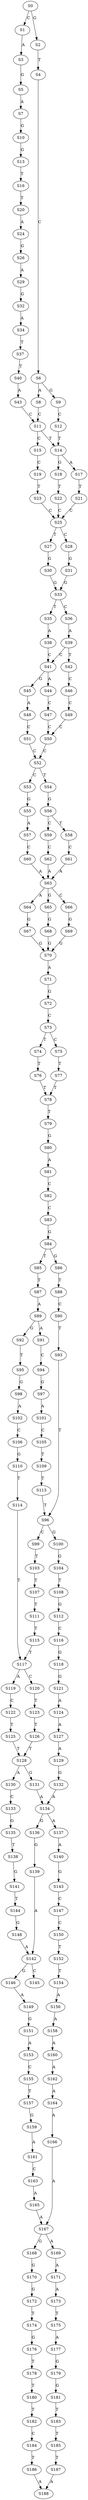 strict digraph  {
	S0 -> S1 [ label = C ];
	S0 -> S2 [ label = G ];
	S1 -> S3 [ label = A ];
	S2 -> S4 [ label = T ];
	S3 -> S5 [ label = G ];
	S4 -> S6 [ label = C ];
	S5 -> S7 [ label = A ];
	S6 -> S8 [ label = A ];
	S6 -> S9 [ label = G ];
	S7 -> S10 [ label = G ];
	S8 -> S11 [ label = C ];
	S9 -> S12 [ label = C ];
	S10 -> S13 [ label = G ];
	S11 -> S14 [ label = T ];
	S11 -> S15 [ label = C ];
	S12 -> S14 [ label = T ];
	S13 -> S16 [ label = T ];
	S14 -> S17 [ label = A ];
	S14 -> S18 [ label = G ];
	S15 -> S19 [ label = C ];
	S16 -> S20 [ label = T ];
	S17 -> S21 [ label = T ];
	S18 -> S22 [ label = T ];
	S19 -> S23 [ label = T ];
	S20 -> S24 [ label = A ];
	S21 -> S25 [ label = C ];
	S22 -> S25 [ label = C ];
	S23 -> S25 [ label = C ];
	S24 -> S26 [ label = G ];
	S25 -> S27 [ label = T ];
	S25 -> S28 [ label = C ];
	S26 -> S29 [ label = A ];
	S27 -> S30 [ label = G ];
	S28 -> S31 [ label = G ];
	S29 -> S32 [ label = G ];
	S30 -> S33 [ label = G ];
	S31 -> S33 [ label = G ];
	S32 -> S34 [ label = A ];
	S33 -> S35 [ label = T ];
	S33 -> S36 [ label = C ];
	S34 -> S37 [ label = T ];
	S35 -> S38 [ label = A ];
	S36 -> S39 [ label = A ];
	S37 -> S40 [ label = T ];
	S38 -> S41 [ label = C ];
	S39 -> S41 [ label = C ];
	S39 -> S42 [ label = T ];
	S40 -> S43 [ label = A ];
	S41 -> S44 [ label = A ];
	S41 -> S45 [ label = G ];
	S42 -> S46 [ label = C ];
	S43 -> S11 [ label = C ];
	S44 -> S47 [ label = C ];
	S45 -> S48 [ label = A ];
	S46 -> S49 [ label = C ];
	S47 -> S50 [ label = C ];
	S48 -> S51 [ label = C ];
	S49 -> S50 [ label = C ];
	S50 -> S52 [ label = C ];
	S51 -> S52 [ label = C ];
	S52 -> S53 [ label = C ];
	S52 -> S54 [ label = T ];
	S53 -> S55 [ label = G ];
	S54 -> S56 [ label = G ];
	S55 -> S57 [ label = A ];
	S56 -> S58 [ label = T ];
	S56 -> S59 [ label = C ];
	S57 -> S60 [ label = C ];
	S58 -> S61 [ label = C ];
	S59 -> S62 [ label = C ];
	S60 -> S63 [ label = A ];
	S61 -> S63 [ label = A ];
	S62 -> S63 [ label = A ];
	S63 -> S64 [ label = A ];
	S63 -> S65 [ label = G ];
	S63 -> S66 [ label = C ];
	S64 -> S67 [ label = G ];
	S65 -> S68 [ label = G ];
	S66 -> S69 [ label = G ];
	S67 -> S70 [ label = G ];
	S68 -> S70 [ label = G ];
	S69 -> S70 [ label = G ];
	S70 -> S71 [ label = A ];
	S71 -> S72 [ label = G ];
	S72 -> S73 [ label = C ];
	S73 -> S74 [ label = T ];
	S73 -> S75 [ label = C ];
	S74 -> S76 [ label = T ];
	S75 -> S77 [ label = T ];
	S76 -> S78 [ label = T ];
	S77 -> S78 [ label = T ];
	S78 -> S79 [ label = T ];
	S79 -> S80 [ label = G ];
	S80 -> S81 [ label = A ];
	S81 -> S82 [ label = C ];
	S82 -> S83 [ label = C ];
	S83 -> S84 [ label = G ];
	S84 -> S85 [ label = T ];
	S84 -> S86 [ label = G ];
	S85 -> S87 [ label = T ];
	S86 -> S88 [ label = T ];
	S87 -> S89 [ label = A ];
	S88 -> S90 [ label = C ];
	S89 -> S91 [ label = A ];
	S89 -> S92 [ label = G ];
	S90 -> S93 [ label = T ];
	S91 -> S94 [ label = C ];
	S92 -> S95 [ label = T ];
	S93 -> S96 [ label = T ];
	S94 -> S97 [ label = G ];
	S95 -> S98 [ label = G ];
	S96 -> S99 [ label = C ];
	S96 -> S100 [ label = G ];
	S97 -> S101 [ label = A ];
	S98 -> S102 [ label = A ];
	S99 -> S103 [ label = T ];
	S100 -> S104 [ label = G ];
	S101 -> S105 [ label = C ];
	S102 -> S106 [ label = C ];
	S103 -> S107 [ label = T ];
	S104 -> S108 [ label = T ];
	S105 -> S109 [ label = T ];
	S106 -> S110 [ label = G ];
	S107 -> S111 [ label = T ];
	S108 -> S112 [ label = G ];
	S109 -> S113 [ label = T ];
	S110 -> S114 [ label = T ];
	S111 -> S115 [ label = T ];
	S112 -> S116 [ label = C ];
	S113 -> S96 [ label = T ];
	S114 -> S117 [ label = T ];
	S115 -> S117 [ label = T ];
	S116 -> S118 [ label = G ];
	S117 -> S119 [ label = A ];
	S117 -> S120 [ label = C ];
	S118 -> S121 [ label = G ];
	S119 -> S122 [ label = C ];
	S120 -> S123 [ label = T ];
	S121 -> S124 [ label = A ];
	S122 -> S125 [ label = T ];
	S123 -> S126 [ label = T ];
	S124 -> S127 [ label = A ];
	S125 -> S128 [ label = T ];
	S126 -> S128 [ label = T ];
	S127 -> S129 [ label = A ];
	S128 -> S130 [ label = A ];
	S128 -> S131 [ label = G ];
	S129 -> S132 [ label = G ];
	S130 -> S133 [ label = C ];
	S131 -> S134 [ label = A ];
	S132 -> S134 [ label = A ];
	S133 -> S135 [ label = G ];
	S134 -> S136 [ label = G ];
	S134 -> S137 [ label = A ];
	S135 -> S138 [ label = T ];
	S136 -> S139 [ label = G ];
	S137 -> S140 [ label = A ];
	S138 -> S141 [ label = G ];
	S139 -> S142 [ label = A ];
	S140 -> S143 [ label = G ];
	S141 -> S144 [ label = T ];
	S142 -> S145 [ label = C ];
	S142 -> S146 [ label = G ];
	S143 -> S147 [ label = C ];
	S144 -> S148 [ label = G ];
	S146 -> S149 [ label = A ];
	S147 -> S150 [ label = C ];
	S148 -> S142 [ label = A ];
	S149 -> S151 [ label = G ];
	S150 -> S152 [ label = T ];
	S151 -> S153 [ label = A ];
	S152 -> S154 [ label = T ];
	S153 -> S155 [ label = C ];
	S154 -> S156 [ label = A ];
	S155 -> S157 [ label = T ];
	S156 -> S158 [ label = A ];
	S157 -> S159 [ label = G ];
	S158 -> S160 [ label = A ];
	S159 -> S161 [ label = A ];
	S160 -> S162 [ label = A ];
	S161 -> S163 [ label = C ];
	S162 -> S164 [ label = A ];
	S163 -> S165 [ label = A ];
	S164 -> S166 [ label = A ];
	S165 -> S167 [ label = A ];
	S166 -> S167 [ label = A ];
	S167 -> S168 [ label = G ];
	S167 -> S169 [ label = A ];
	S168 -> S170 [ label = G ];
	S169 -> S171 [ label = A ];
	S170 -> S172 [ label = G ];
	S171 -> S173 [ label = A ];
	S172 -> S174 [ label = T ];
	S173 -> S175 [ label = T ];
	S174 -> S176 [ label = G ];
	S175 -> S177 [ label = A ];
	S176 -> S178 [ label = T ];
	S177 -> S179 [ label = G ];
	S178 -> S180 [ label = T ];
	S179 -> S181 [ label = G ];
	S180 -> S182 [ label = T ];
	S181 -> S183 [ label = T ];
	S182 -> S184 [ label = C ];
	S183 -> S185 [ label = T ];
	S184 -> S186 [ label = T ];
	S185 -> S187 [ label = T ];
	S186 -> S188 [ label = A ];
	S187 -> S188 [ label = A ];
}
